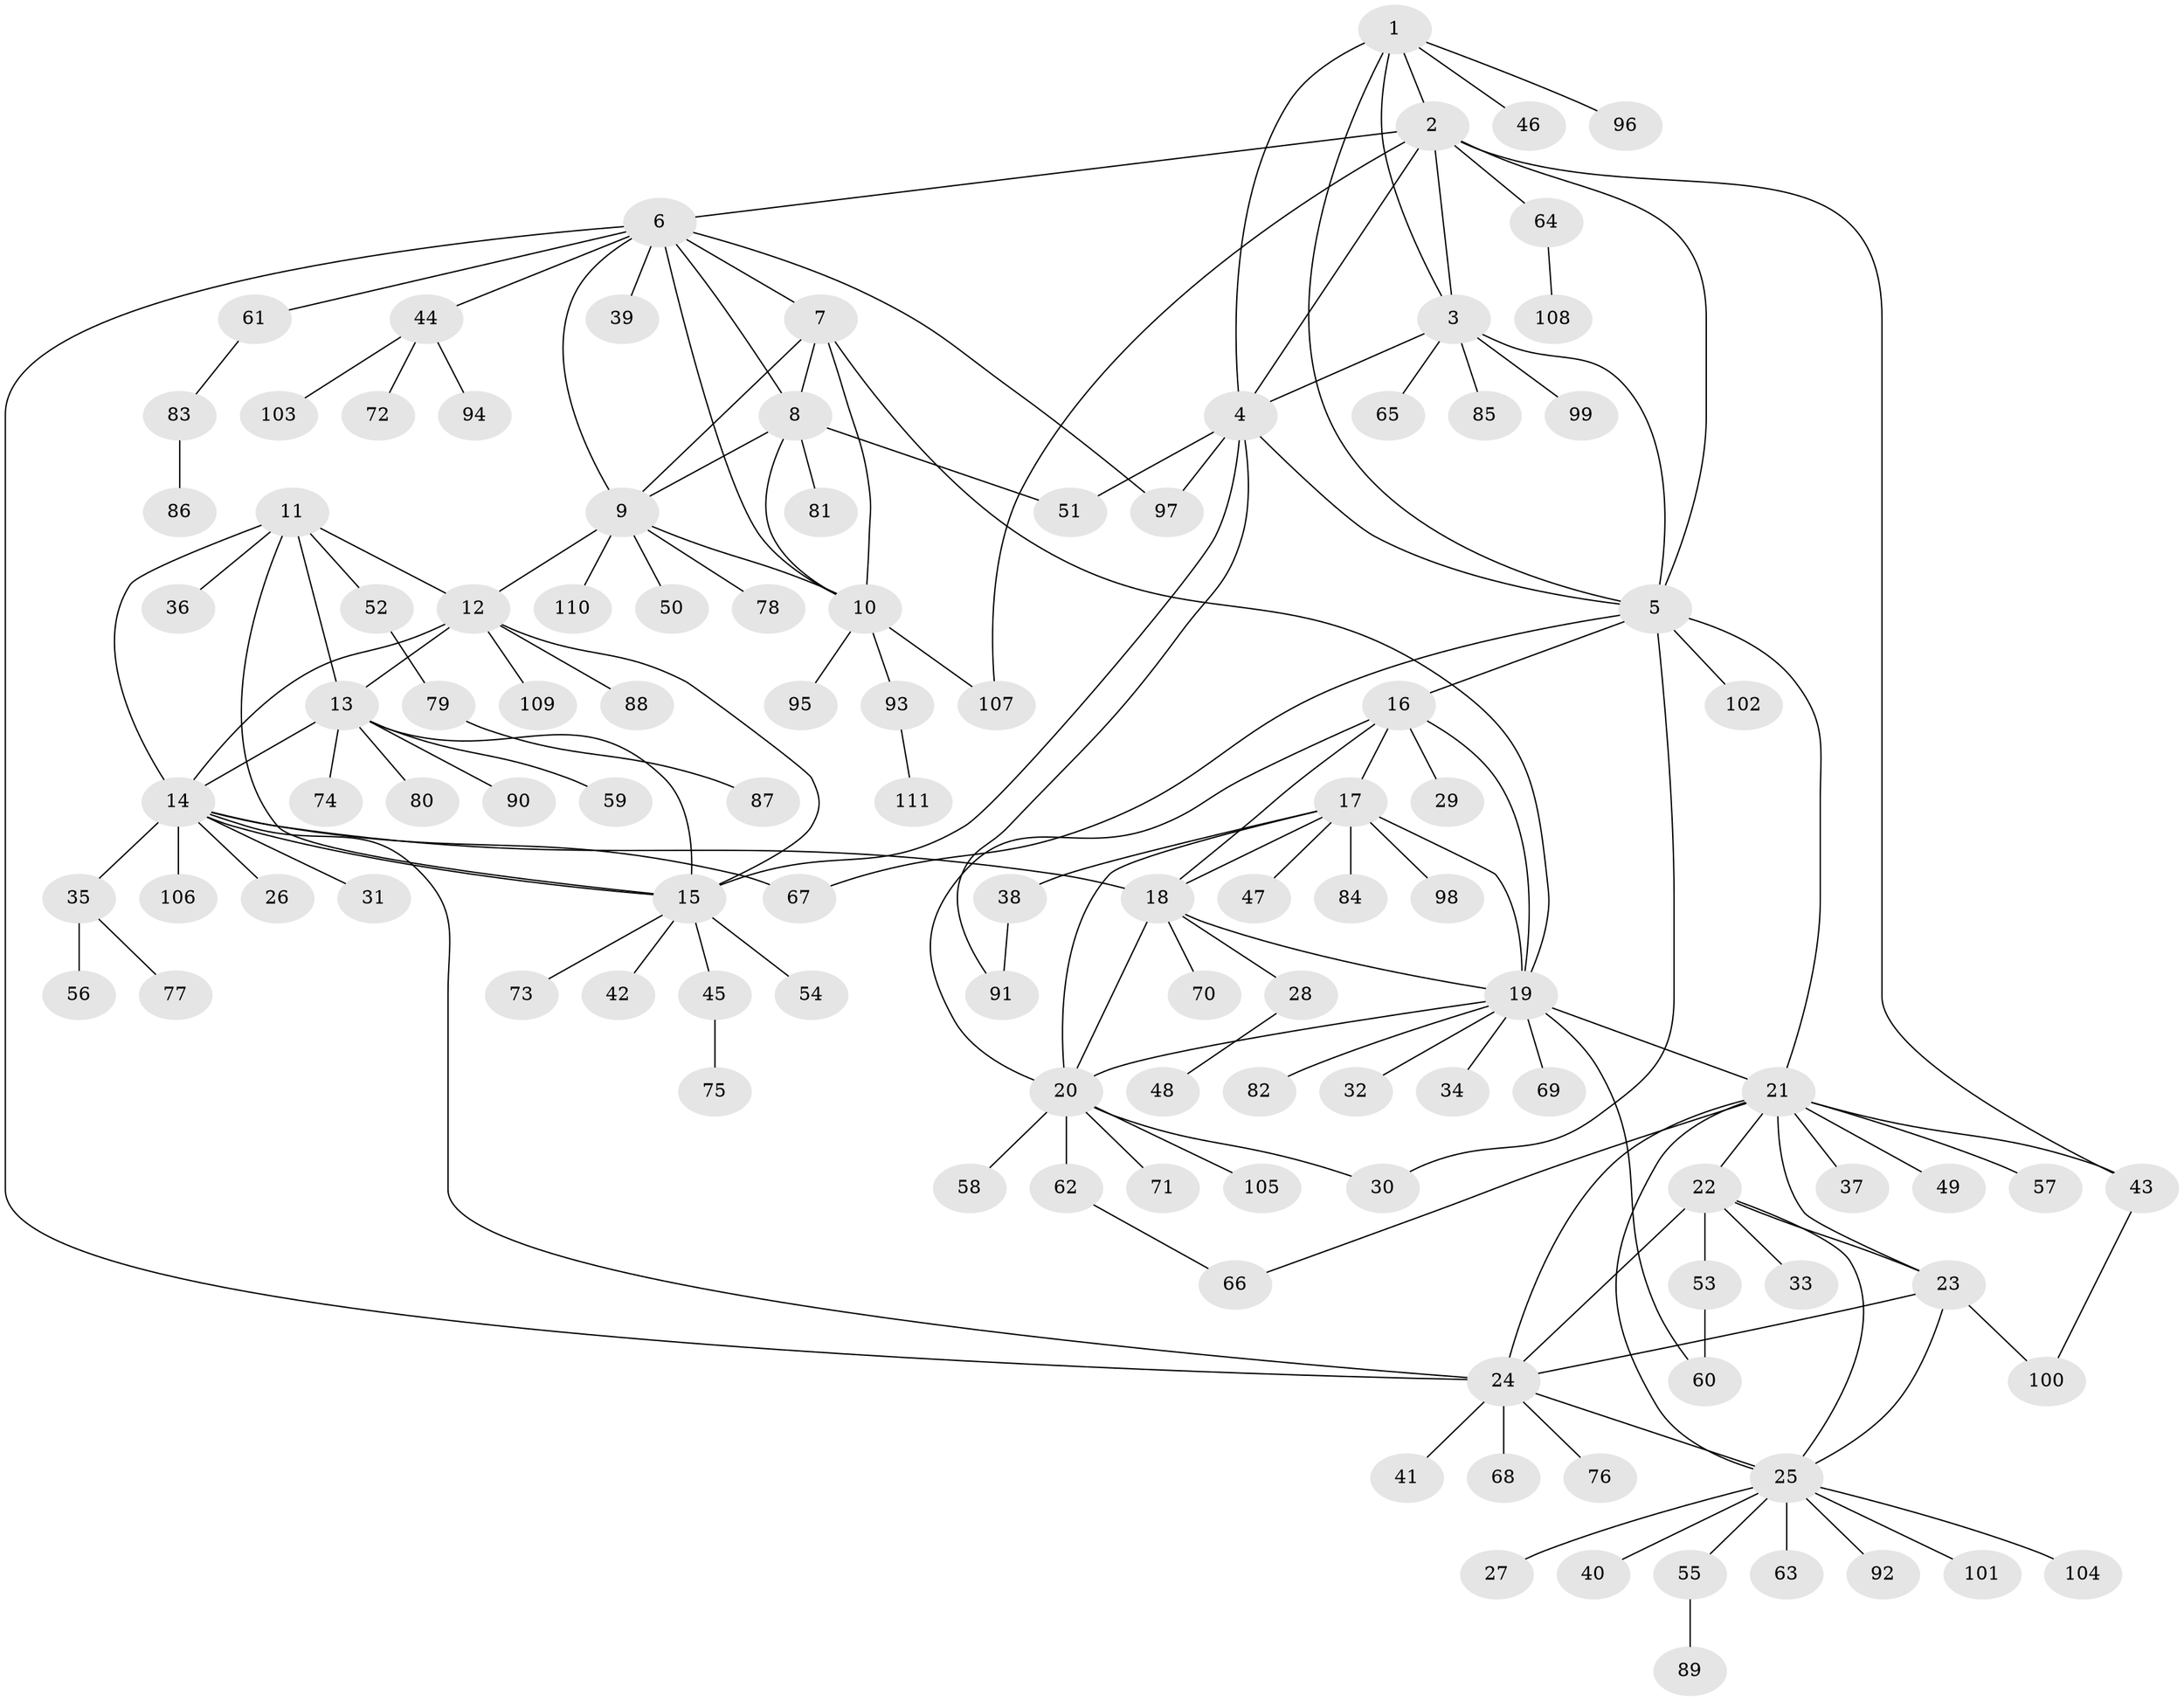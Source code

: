 // Generated by graph-tools (version 1.1) at 2025/55/03/09/25 04:55:40]
// undirected, 111 vertices, 156 edges
graph export_dot {
graph [start="1"]
  node [color=gray90,style=filled];
  1;
  2;
  3;
  4;
  5;
  6;
  7;
  8;
  9;
  10;
  11;
  12;
  13;
  14;
  15;
  16;
  17;
  18;
  19;
  20;
  21;
  22;
  23;
  24;
  25;
  26;
  27;
  28;
  29;
  30;
  31;
  32;
  33;
  34;
  35;
  36;
  37;
  38;
  39;
  40;
  41;
  42;
  43;
  44;
  45;
  46;
  47;
  48;
  49;
  50;
  51;
  52;
  53;
  54;
  55;
  56;
  57;
  58;
  59;
  60;
  61;
  62;
  63;
  64;
  65;
  66;
  67;
  68;
  69;
  70;
  71;
  72;
  73;
  74;
  75;
  76;
  77;
  78;
  79;
  80;
  81;
  82;
  83;
  84;
  85;
  86;
  87;
  88;
  89;
  90;
  91;
  92;
  93;
  94;
  95;
  96;
  97;
  98;
  99;
  100;
  101;
  102;
  103;
  104;
  105;
  106;
  107;
  108;
  109;
  110;
  111;
  1 -- 2;
  1 -- 3;
  1 -- 4;
  1 -- 5;
  1 -- 46;
  1 -- 96;
  2 -- 3;
  2 -- 4;
  2 -- 5;
  2 -- 6;
  2 -- 43;
  2 -- 64;
  2 -- 107;
  3 -- 4;
  3 -- 5;
  3 -- 65;
  3 -- 85;
  3 -- 99;
  4 -- 5;
  4 -- 15;
  4 -- 51;
  4 -- 91;
  4 -- 97;
  5 -- 16;
  5 -- 21;
  5 -- 30;
  5 -- 67;
  5 -- 102;
  6 -- 7;
  6 -- 8;
  6 -- 9;
  6 -- 10;
  6 -- 24;
  6 -- 39;
  6 -- 44;
  6 -- 61;
  6 -- 97;
  7 -- 8;
  7 -- 9;
  7 -- 10;
  7 -- 19;
  8 -- 9;
  8 -- 10;
  8 -- 51;
  8 -- 81;
  9 -- 10;
  9 -- 12;
  9 -- 50;
  9 -- 78;
  9 -- 110;
  10 -- 93;
  10 -- 95;
  10 -- 107;
  11 -- 12;
  11 -- 13;
  11 -- 14;
  11 -- 15;
  11 -- 36;
  11 -- 52;
  12 -- 13;
  12 -- 14;
  12 -- 15;
  12 -- 88;
  12 -- 109;
  13 -- 14;
  13 -- 15;
  13 -- 59;
  13 -- 74;
  13 -- 80;
  13 -- 90;
  14 -- 15;
  14 -- 18;
  14 -- 24;
  14 -- 26;
  14 -- 31;
  14 -- 35;
  14 -- 67;
  14 -- 106;
  15 -- 42;
  15 -- 45;
  15 -- 54;
  15 -- 73;
  16 -- 17;
  16 -- 18;
  16 -- 19;
  16 -- 20;
  16 -- 29;
  17 -- 18;
  17 -- 19;
  17 -- 20;
  17 -- 38;
  17 -- 47;
  17 -- 84;
  17 -- 98;
  18 -- 19;
  18 -- 20;
  18 -- 28;
  18 -- 70;
  19 -- 20;
  19 -- 21;
  19 -- 32;
  19 -- 34;
  19 -- 60;
  19 -- 69;
  19 -- 82;
  20 -- 30;
  20 -- 58;
  20 -- 62;
  20 -- 71;
  20 -- 105;
  21 -- 22;
  21 -- 23;
  21 -- 24;
  21 -- 25;
  21 -- 37;
  21 -- 43;
  21 -- 49;
  21 -- 57;
  21 -- 66;
  22 -- 23;
  22 -- 24;
  22 -- 25;
  22 -- 33;
  22 -- 53;
  23 -- 24;
  23 -- 25;
  23 -- 100;
  24 -- 25;
  24 -- 41;
  24 -- 68;
  24 -- 76;
  25 -- 27;
  25 -- 40;
  25 -- 55;
  25 -- 63;
  25 -- 92;
  25 -- 101;
  25 -- 104;
  28 -- 48;
  35 -- 56;
  35 -- 77;
  38 -- 91;
  43 -- 100;
  44 -- 72;
  44 -- 94;
  44 -- 103;
  45 -- 75;
  52 -- 79;
  53 -- 60;
  55 -- 89;
  61 -- 83;
  62 -- 66;
  64 -- 108;
  79 -- 87;
  83 -- 86;
  93 -- 111;
}
